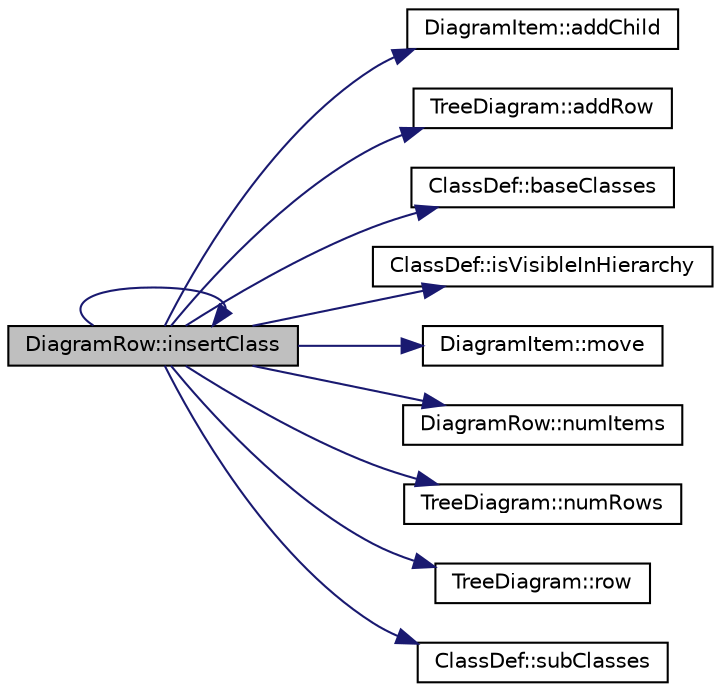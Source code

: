 digraph "DiagramRow::insertClass"
{
 // LATEX_PDF_SIZE
  edge [fontname="Helvetica",fontsize="10",labelfontname="Helvetica",labelfontsize="10"];
  node [fontname="Helvetica",fontsize="10",shape=record];
  rankdir="LR";
  Node1 [label="DiagramRow::insertClass",height=0.2,width=0.4,color="black", fillcolor="grey75", style="filled", fontcolor="black",tooltip=" "];
  Node1 -> Node2 [color="midnightblue",fontsize="10",style="solid",fontname="Helvetica"];
  Node2 [label="DiagramItem::addChild",height=0.2,width=0.4,color="black", fillcolor="white", style="filled",URL="$classDiagramItem.html#a32ecbe11566dd5ede121ae0bbaf70945",tooltip=" "];
  Node1 -> Node3 [color="midnightblue",fontsize="10",style="solid",fontname="Helvetica"];
  Node3 [label="TreeDiagram::addRow",height=0.2,width=0.4,color="black", fillcolor="white", style="filled",URL="$classTreeDiagram.html#aa755bed2f4aec64b558dd36a761fbeb0",tooltip=" "];
  Node1 -> Node4 [color="midnightblue",fontsize="10",style="solid",fontname="Helvetica"];
  Node4 [label="ClassDef::baseClasses",height=0.2,width=0.4,color="black", fillcolor="white", style="filled",URL="$classClassDef.html#a38001a11a297629e363c0db5b1968ab3",tooltip=" "];
  Node1 -> Node1 [color="midnightblue",fontsize="10",style="solid",fontname="Helvetica"];
  Node1 -> Node5 [color="midnightblue",fontsize="10",style="solid",fontname="Helvetica"];
  Node5 [label="ClassDef::isVisibleInHierarchy",height=0.2,width=0.4,color="black", fillcolor="white", style="filled",URL="$classClassDef.html#a3067e647412a923d7743258c89eabe75",tooltip=" "];
  Node1 -> Node6 [color="midnightblue",fontsize="10",style="solid",fontname="Helvetica"];
  Node6 [label="DiagramItem::move",height=0.2,width=0.4,color="black", fillcolor="white", style="filled",URL="$classDiagramItem.html#aca2295801c4b08a1565e86da1c04c242",tooltip=" "];
  Node1 -> Node7 [color="midnightblue",fontsize="10",style="solid",fontname="Helvetica"];
  Node7 [label="DiagramRow::numItems",height=0.2,width=0.4,color="black", fillcolor="white", style="filled",URL="$classDiagramRow.html#a7132857c1ade482af410fe34398b9daf",tooltip=" "];
  Node1 -> Node8 [color="midnightblue",fontsize="10",style="solid",fontname="Helvetica"];
  Node8 [label="TreeDiagram::numRows",height=0.2,width=0.4,color="black", fillcolor="white", style="filled",URL="$classTreeDiagram.html#a1c63ea32bfc08fafc9cb43a59fd65a86",tooltip=" "];
  Node1 -> Node9 [color="midnightblue",fontsize="10",style="solid",fontname="Helvetica"];
  Node9 [label="TreeDiagram::row",height=0.2,width=0.4,color="black", fillcolor="white", style="filled",URL="$classTreeDiagram.html#a722288bd9e075f9d49bce2e204abb33b",tooltip=" "];
  Node1 -> Node10 [color="midnightblue",fontsize="10",style="solid",fontname="Helvetica"];
  Node10 [label="ClassDef::subClasses",height=0.2,width=0.4,color="black", fillcolor="white", style="filled",URL="$classClassDef.html#afdeec11149bf831c4c6dd297f7c4e34d",tooltip=" "];
}
